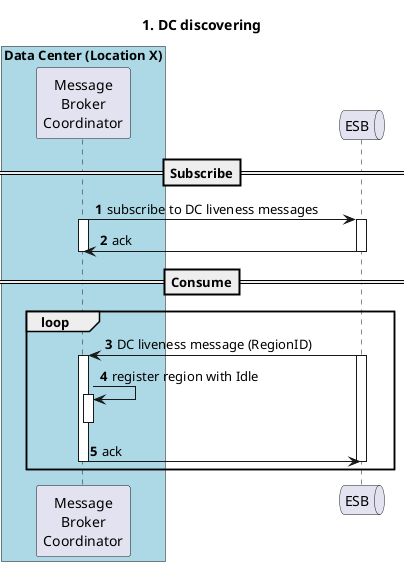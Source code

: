 @startuml
autonumber

title "1. DC discovering"

box "Data Center (Location X)" #LightBlue
participant "Message\nBroker\nCoordinator" as mbc
end box

queue ESB as esb

==Subscribe==

mbc -> esb++: subscribe to DC liveness messages
activate mbc
esb -> mbc--: ack
deactivate mbc

==Consume==
loop
esb -> mbc++: DC liveness message (RegionID)
activate esb
mbc -> mbc++--: register region with Idle
mbc -> esb--: ack
deactivate esb
end
@enduml